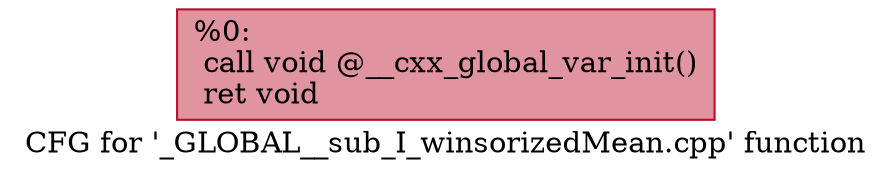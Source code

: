 digraph "CFG for '_GLOBAL__sub_I_winsorizedMean.cpp' function" {
	label="CFG for '_GLOBAL__sub_I_winsorizedMean.cpp' function";

	Node0x17b3e4211b0 [shape=record,color="#b70d28ff", style=filled, fillcolor="#b70d2870",label="{%0:\l  call void @__cxx_global_var_init()\l  ret void\l}"];
}
